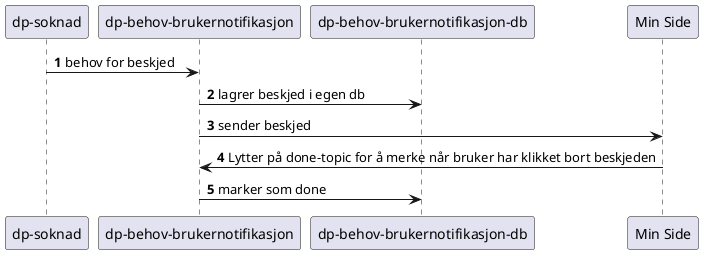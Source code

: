 @startuml

autonumber

"dp-soknad" -> "dp-behov-brukernotifikasjon": behov for beskjed
"dp-behov-brukernotifikasjon" -> "dp-behov-brukernotifikasjon-db": lagrer beskjed i egen db
"dp-behov-brukernotifikasjon" -> "Min Side": sender beskjed

"dp-behov-brukernotifikasjon" <- "Min Side": Lytter på done-topic for å merke når bruker har klikket bort beskjeden
"dp-behov-brukernotifikasjon" -> "dp-behov-brukernotifikasjon-db": marker som done

@enduml

